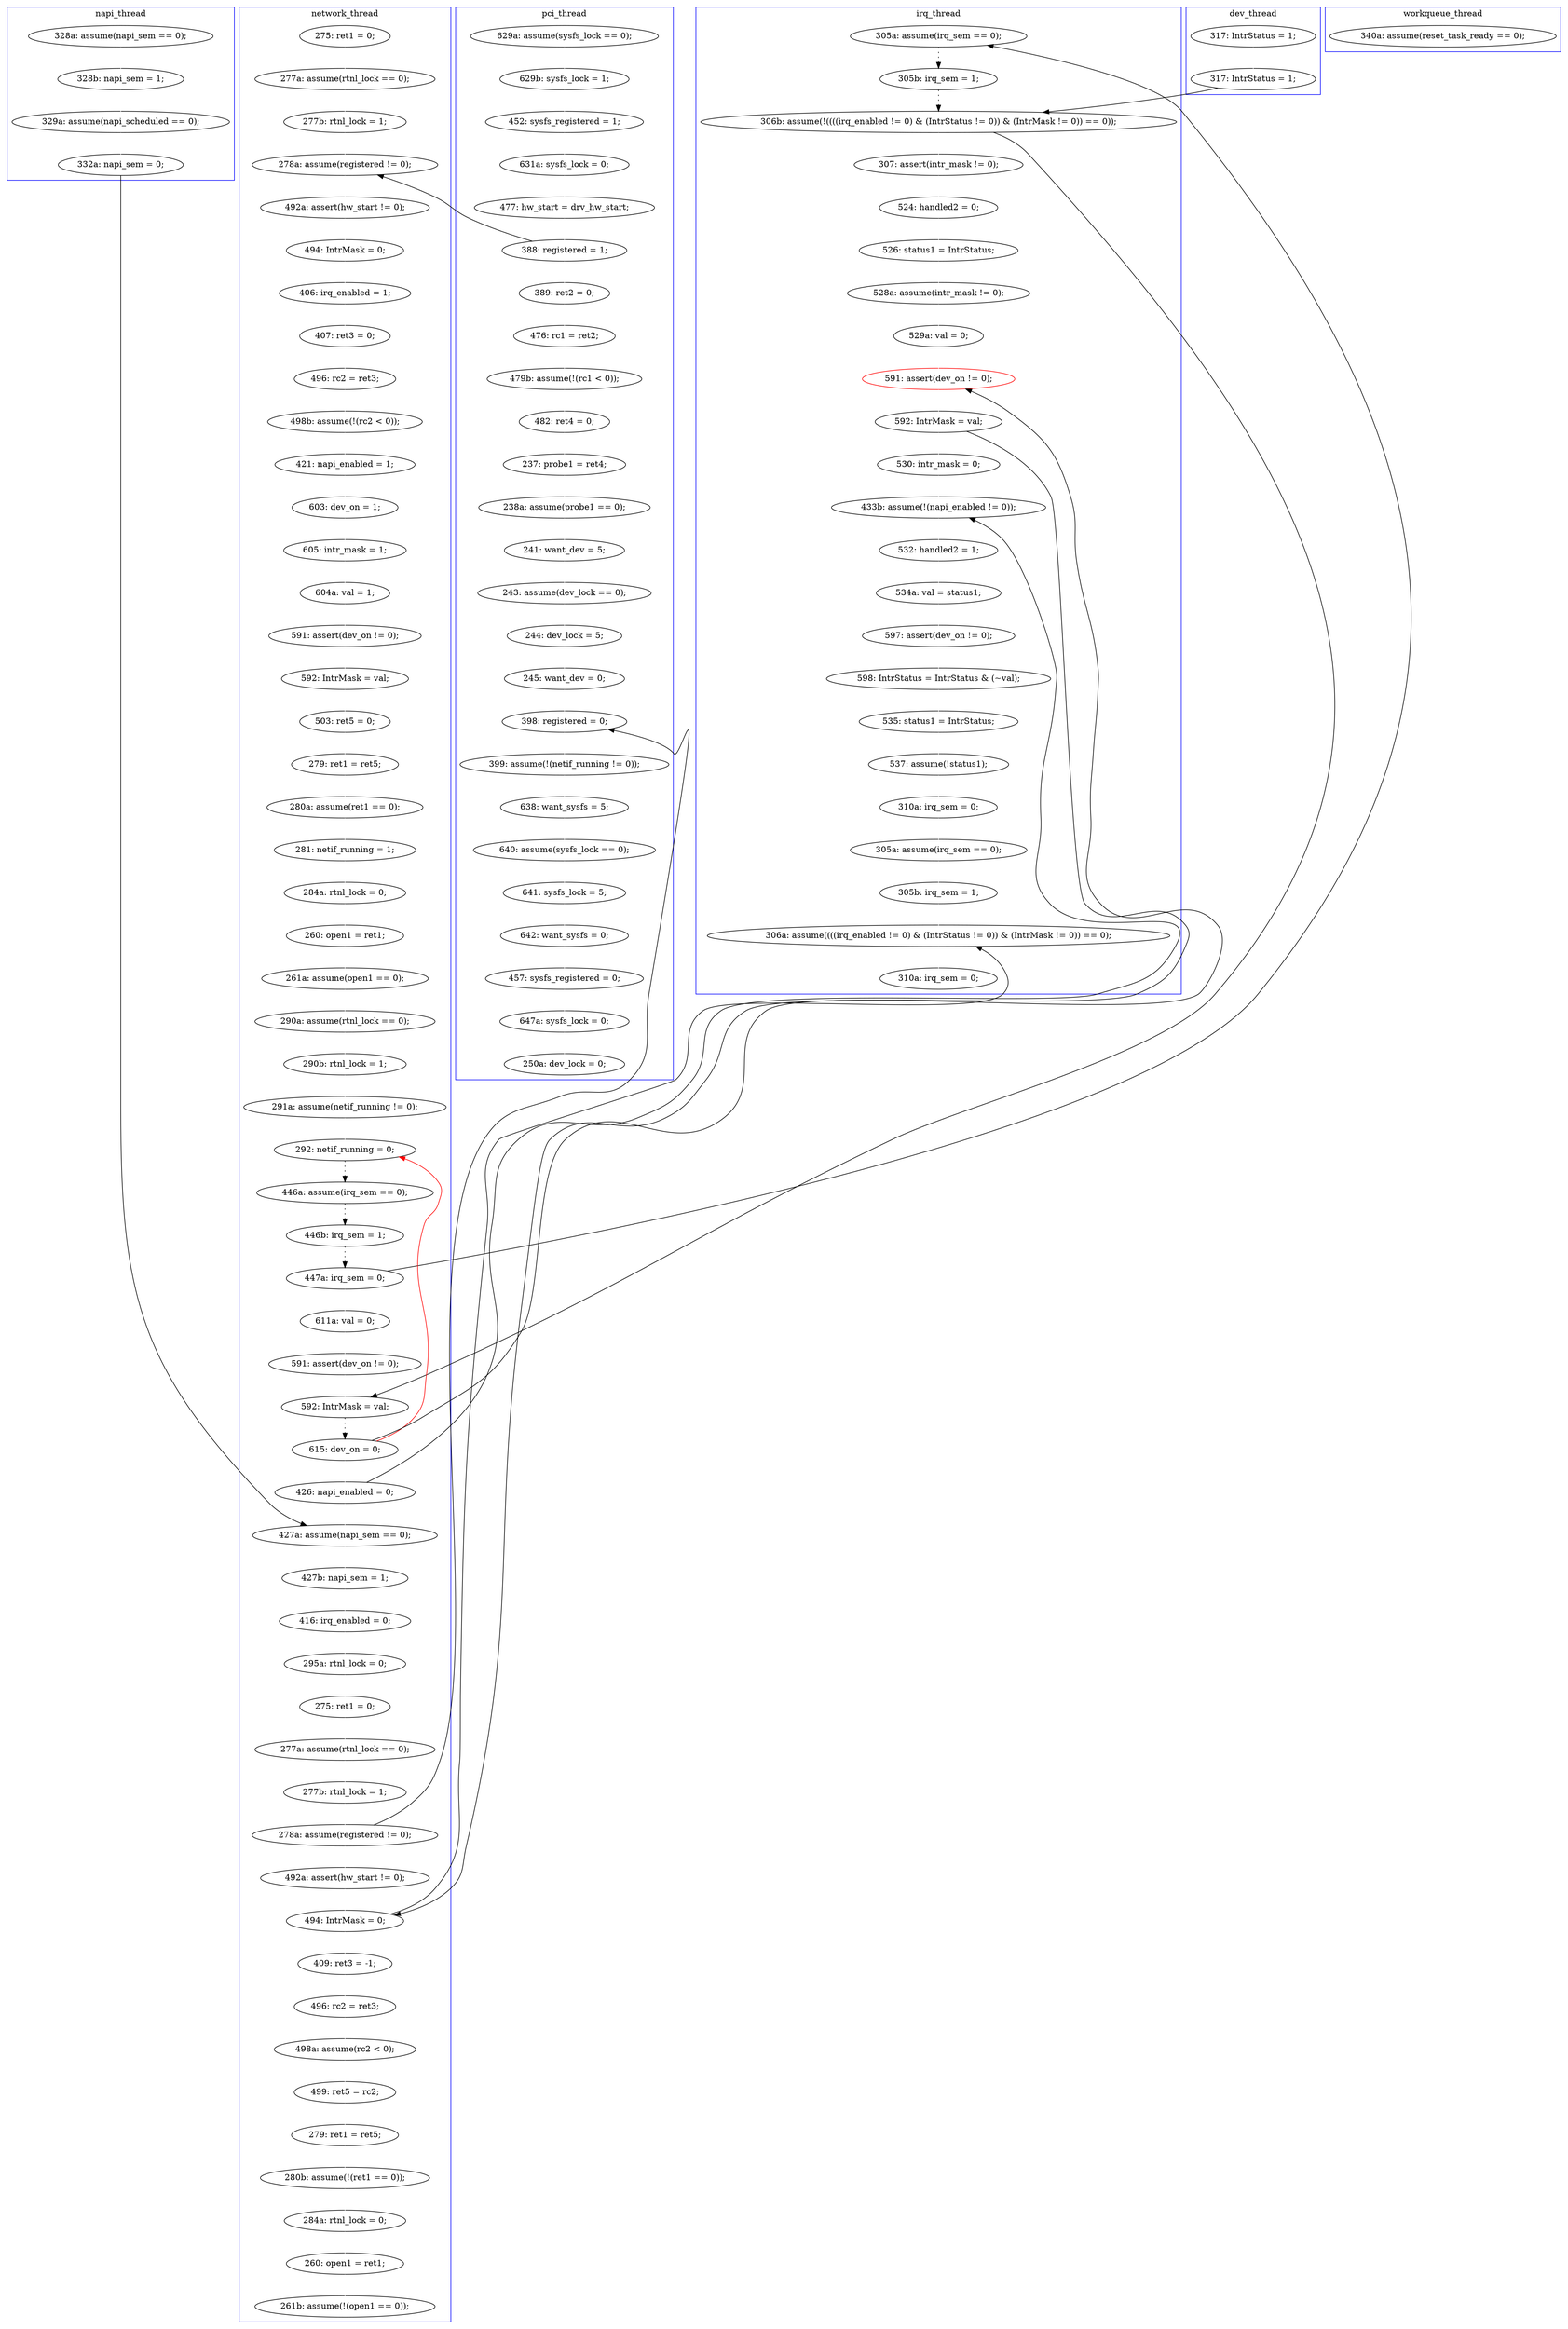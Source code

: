 digraph Counterexample {
	108 -> 109 [color = white, style = solid]
	157 -> 158 [color = white, style = solid]
	228 -> 230 [color = white, style = solid]
	226 -> 252 [color = white, style = solid]
	236 -> 238 [color = white, style = solid]
	256 -> 280 [color = white, style = solid]
	205 -> 206 [color = white, style = solid]
	29 -> 32 [color = white, style = solid]
	114 -> 117 [color = white, style = solid]
	264 -> 266 [color = white, style = solid]
	96 -> 113 [color = white, style = solid]
	267 -> 270 [color = white, style = solid]
	158 -> 160 [color = white, style = solid]
	235 -> 236 [color = white, style = solid]
	117 -> 119 [color = white, style = solid]
	193 -> 215 [color = black, style = solid, constraint = false]
	244 -> 245 [color = white, style = solid]
	78 -> 79 [color = white, style = solid]
	137 -> 143 [color = white, style = solid]
	149 -> 152 [color = white, style = solid]
	36 -> 40 [color = white, style = solid]
	176 -> 199 [color = black, style = solid, constraint = false]
	257 -> 258 [color = white, style = solid]
	184 -> 186 [color = white, style = solid]
	172 -> 180 [color = white, style = solid]
	160 -> 161 [color = white, style = solid]
	258 -> 261 [color = white, style = solid]
	116 -> 173 [color = white, style = solid]
	128 -> 131 [color = black, style = dotted]
	230 -> 244 [color = white, style = solid]
	32 -> 36 [color = white, style = solid]
	233 -> 235 [color = white, style = solid]
	134 -> 142 [color = white, style = solid]
	247 -> 250 [color = white, style = solid]
	165 -> 172 [color = white, style = solid]
	193 -> 195 [color = white, style = solid]
	142 -> 144 [color = black, style = solid, constraint = false]
	28 -> 29 [color = white, style = solid]
	222 -> 225 [color = white, style = solid]
	113 -> 114 [color = white, style = solid]
	173 -> 177 [color = black, style = solid, constraint = false]
	119 -> 127 [color = black, style = dotted]
	143 -> 145 [color = white, style = solid]
	85 -> 86 [color = white, style = solid]
	67 -> 70 [color = white, style = solid]
	52 -> 149 [color = white, style = solid]
	145 -> 147 [color = black, style = dotted]
	86 -> 89 [color = white, style = solid]
	91 -> 92 [color = white, style = solid]
	252 -> 255 [color = white, style = solid]
	206 -> 207 [color = white, style = solid]
	47 -> 48 [color = white, style = solid]
	215 -> 270 [color = black, style = solid, constraint = false]
	147 -> 186 [color = black, style = solid, constraint = false]
	65 -> 66 [color = white, style = solid]
	266 -> 267 [color = white, style = solid]
	79 -> 81 [color = white, style = solid]
	152 -> 153 [color = white, style = solid]
	81 -> 82 [color = white, style = solid]
	232 -> 233 [color = white, style = solid]
	161 -> 162 [color = white, style = solid]
	162 -> 228 [color = white, style = solid]
	192 -> 205 [color = white, style = solid]
	153 -> 154 [color = white, style = solid]
	139 -> 140 [color = black, style = dotted]
	186 -> 193 [color = white, style = solid]
	48 -> 53 [color = white, style = solid]
	66 -> 67 [color = white, style = solid]
	82 -> 85 [color = white, style = solid]
	42 -> 47 [color = white, style = solid]
	127 -> 128 [color = black, style = dotted]
	154 -> 157 [color = white, style = solid]
	209 -> 214 [color = white, style = solid]
	93 -> 96 [color = white, style = solid]
	255 -> 257 [color = white, style = solid]
	131 -> 139 [color = black, style = solid, constraint = false]
	177 -> 178 [color = white, style = solid]
	250 -> 256 [color = white, style = solid]
	176 -> 177 [color = white, style = solid]
	262 -> 264 [color = white, style = solid]
	207 -> 209 [color = white, style = solid]
	180 -> 183 [color = white, style = solid]
	199 -> 232 [color = white, style = solid]
	270 -> 297 [color = white, style = solid]
	220 -> 222 [color = white, style = solid]
	215 -> 220 [color = white, style = solid]
	109 -> 116 [color = white, style = solid]
	51 -> 53 [color = black, style = solid, constraint = false]
	59 -> 65 [color = white, style = solid]
	140 -> 144 [color = black, style = dotted]
	147 -> 119 [color = red, style = solid, constraint = false]
	73 -> 77 [color = white, style = solid]
	40 -> 51 [color = white, style = solid]
	70 -> 73 [color = white, style = solid]
	89 -> 91 [color = white, style = solid]
	51 -> 52 [color = white, style = solid]
	144 -> 145 [color = black, style = solid, constraint = false]
	209 -> 228 [color = black, style = solid, constraint = false]
	245 -> 246 [color = white, style = solid]
	131 -> 137 [color = white, style = solid]
	144 -> 165 [color = white, style = solid]
	183 -> 184 [color = white, style = solid]
	246 -> 247 [color = white, style = solid]
	77 -> 78 [color = white, style = solid]
	238 -> 262 [color = white, style = solid]
	225 -> 226 [color = white, style = solid]
	53 -> 58 [color = white, style = solid]
	178 -> 189 [color = white, style = solid]
	214 -> 215 [color = white, style = solid]
	58 -> 59 [color = white, style = solid]
	195 -> 199 [color = white, style = solid]
	189 -> 192 [color = white, style = solid]
	147 -> 176 [color = white, style = solid]
	92 -> 93 [color = white, style = solid]
	subgraph cluster5 {
		label = workqueue_thread
		color = blue
		101  [label = "340a: assume(reset_task_ready == 0);"]
	}
	subgraph cluster7 {
		label = dev_thread
		color = blue
		142  [label = "317: IntrStatus = 1;"]
		134  [label = "317: IntrStatus = 1;"]
	}
	subgraph cluster4 {
		label = napi_thread
		color = blue
		116  [label = "329a: assume(napi_scheduled == 0);"]
		173  [label = "332a: napi_sem = 0;"]
		109  [label = "328b: napi_sem = 1;"]
		108  [label = "328a: assume(napi_sem == 0);"]
	}
	subgraph cluster1 {
		label = pci_thread
		color = blue
		256  [label = "647a: sysfs_lock = 0;"]
		51  [label = "388: registered = 1;"]
		162  [label = "245: want_dev = 0;"]
		244  [label = "638: want_sysfs = 5;"]
		152  [label = "479b: assume(!(rc1 < 0));"]
		160  [label = "243: assume(dev_lock == 0);"]
		154  [label = "237: probe1 = ret4;"]
		230  [label = "399: assume(!(netif_running != 0));"]
		247  [label = "642: want_sysfs = 0;"]
		28  [label = "629a: assume(sysfs_lock == 0);"]
		32  [label = "452: sysfs_registered = 1;"]
		245  [label = "640: assume(sysfs_lock == 0);"]
		36  [label = "631a: sysfs_lock = 0;"]
		158  [label = "241: want_dev = 5;"]
		161  [label = "244: dev_lock = 5;"]
		52  [label = "389: ret2 = 0;"]
		157  [label = "238a: assume(probe1 == 0);"]
		29  [label = "629b: sysfs_lock = 1;"]
		280  [label = "250a: dev_lock = 0;"]
		40  [label = "477: hw_start = drv_hw_start;"]
		246  [label = "641: sysfs_lock = 5;"]
		228  [label = "398: registered = 0;"]
		250  [label = "457: sysfs_registered = 0;"]
		153  [label = "482: ret4 = 0;"]
		149  [label = "476: rc1 = ret2;"]
	}
	subgraph cluster2 {
		label = network_thread
		color = blue
		189  [label = "416: irq_enabled = 0;"]
		53  [label = "278a: assume(registered != 0);"]
		147  [label = "615: dev_on = 0;"]
		79  [label = "604a: val = 1;"]
		127  [label = "446a: assume(irq_sem == 0);"]
		261  [label = "261b: assume(!(open1 == 0));"]
		92  [label = "284a: rtnl_lock = 0;"]
		59  [label = "494: IntrMask = 0;"]
		114  [label = "290b: rtnl_lock = 1;"]
		226  [label = "499: ret5 = rc2;"]
		47  [label = "277a: assume(rtnl_lock == 0);"]
		131  [label = "447a: irq_sem = 0;"]
		205  [label = "275: ret1 = 0;"]
		117  [label = "291a: assume(netif_running != 0);"]
		48  [label = "277b: rtnl_lock = 1;"]
		93  [label = "260: open1 = ret1;"]
		145  [label = "592: IntrMask = val;"]
		85  [label = "503: ret5 = 0;"]
		258  [label = "260: open1 = ret1;"]
		78  [label = "605: intr_mask = 1;"]
		73  [label = "421: napi_enabled = 1;"]
		67  [label = "496: rc2 = ret3;"]
		225  [label = "498a: assume(rc2 < 0);"]
		66  [label = "407: ret3 = 0;"]
		220  [label = "409: ret3 = -1;"]
		128  [label = "446b: irq_sem = 1;"]
		77  [label = "603: dev_on = 1;"]
		214  [label = "492a: assert(hw_start != 0);"]
		143  [label = "591: assert(dev_on != 0);"]
		176  [label = "426: napi_enabled = 0;"]
		177  [label = "427a: assume(napi_sem == 0);"]
		65  [label = "406: irq_enabled = 1;"]
		209  [label = "278a: assume(registered != 0);"]
		42  [label = "275: ret1 = 0;"]
		113  [label = "290a: assume(rtnl_lock == 0);"]
		137  [label = "611a: val = 0;"]
		81  [label = "591: assert(dev_on != 0);"]
		96  [label = "261a: assume(open1 == 0);"]
		86  [label = "279: ret1 = ret5;"]
		119  [label = "292: netif_running = 0;"]
		91  [label = "281: netif_running = 1;"]
		257  [label = "284a: rtnl_lock = 0;"]
		255  [label = "280b: assume(!(ret1 == 0));"]
		192  [label = "295a: rtnl_lock = 0;"]
		206  [label = "277a: assume(rtnl_lock == 0);"]
		70  [label = "498b: assume(!(rc2 < 0));"]
		178  [label = "427b: napi_sem = 1;"]
		215  [label = "494: IntrMask = 0;"]
		58  [label = "492a: assert(hw_start != 0);"]
		82  [label = "592: IntrMask = val;"]
		252  [label = "279: ret1 = ret5;"]
		222  [label = "496: rc2 = ret3;"]
		89  [label = "280a: assume(ret1 == 0);"]
		207  [label = "277b: rtnl_lock = 1;"]
	}
	subgraph cluster3 {
		label = irq_thread
		color = blue
		172  [label = "524: handled2 = 0;"]
		183  [label = "528a: assume(intr_mask != 0);"]
		180  [label = "526: status1 = IntrStatus;"]
		195  [label = "530: intr_mask = 0;"]
		236  [label = "598: IntrStatus = IntrStatus & (~val);"]
		193  [label = "592: IntrMask = val;"]
		266  [label = "305a: assume(irq_sem == 0);"]
		262  [label = "537: assume(!status1);"]
		199  [label = "433b: assume(!(napi_enabled != 0));"]
		140  [label = "305b: irq_sem = 1;"]
		144  [label = "306b: assume(!((((irq_enabled != 0) & (IntrStatus != 0)) & (IntrMask != 0)) == 0));"]
		233  [label = "534a: val = status1;"]
		184  [label = "529a: val = 0;"]
		264  [label = "310a: irq_sem = 0;"]
		232  [label = "532: handled2 = 1;"]
		165  [label = "307: assert(intr_mask != 0);"]
		186  [label = "591: assert(dev_on != 0);", color = red]
		270  [label = "306a: assume((((irq_enabled != 0) & (IntrStatus != 0)) & (IntrMask != 0)) == 0);"]
		238  [label = "535: status1 = IntrStatus;"]
		235  [label = "597: assert(dev_on != 0);"]
		267  [label = "305b: irq_sem = 1;"]
		139  [label = "305a: assume(irq_sem == 0);"]
		297  [label = "310a: irq_sem = 0;"]
	}
}
